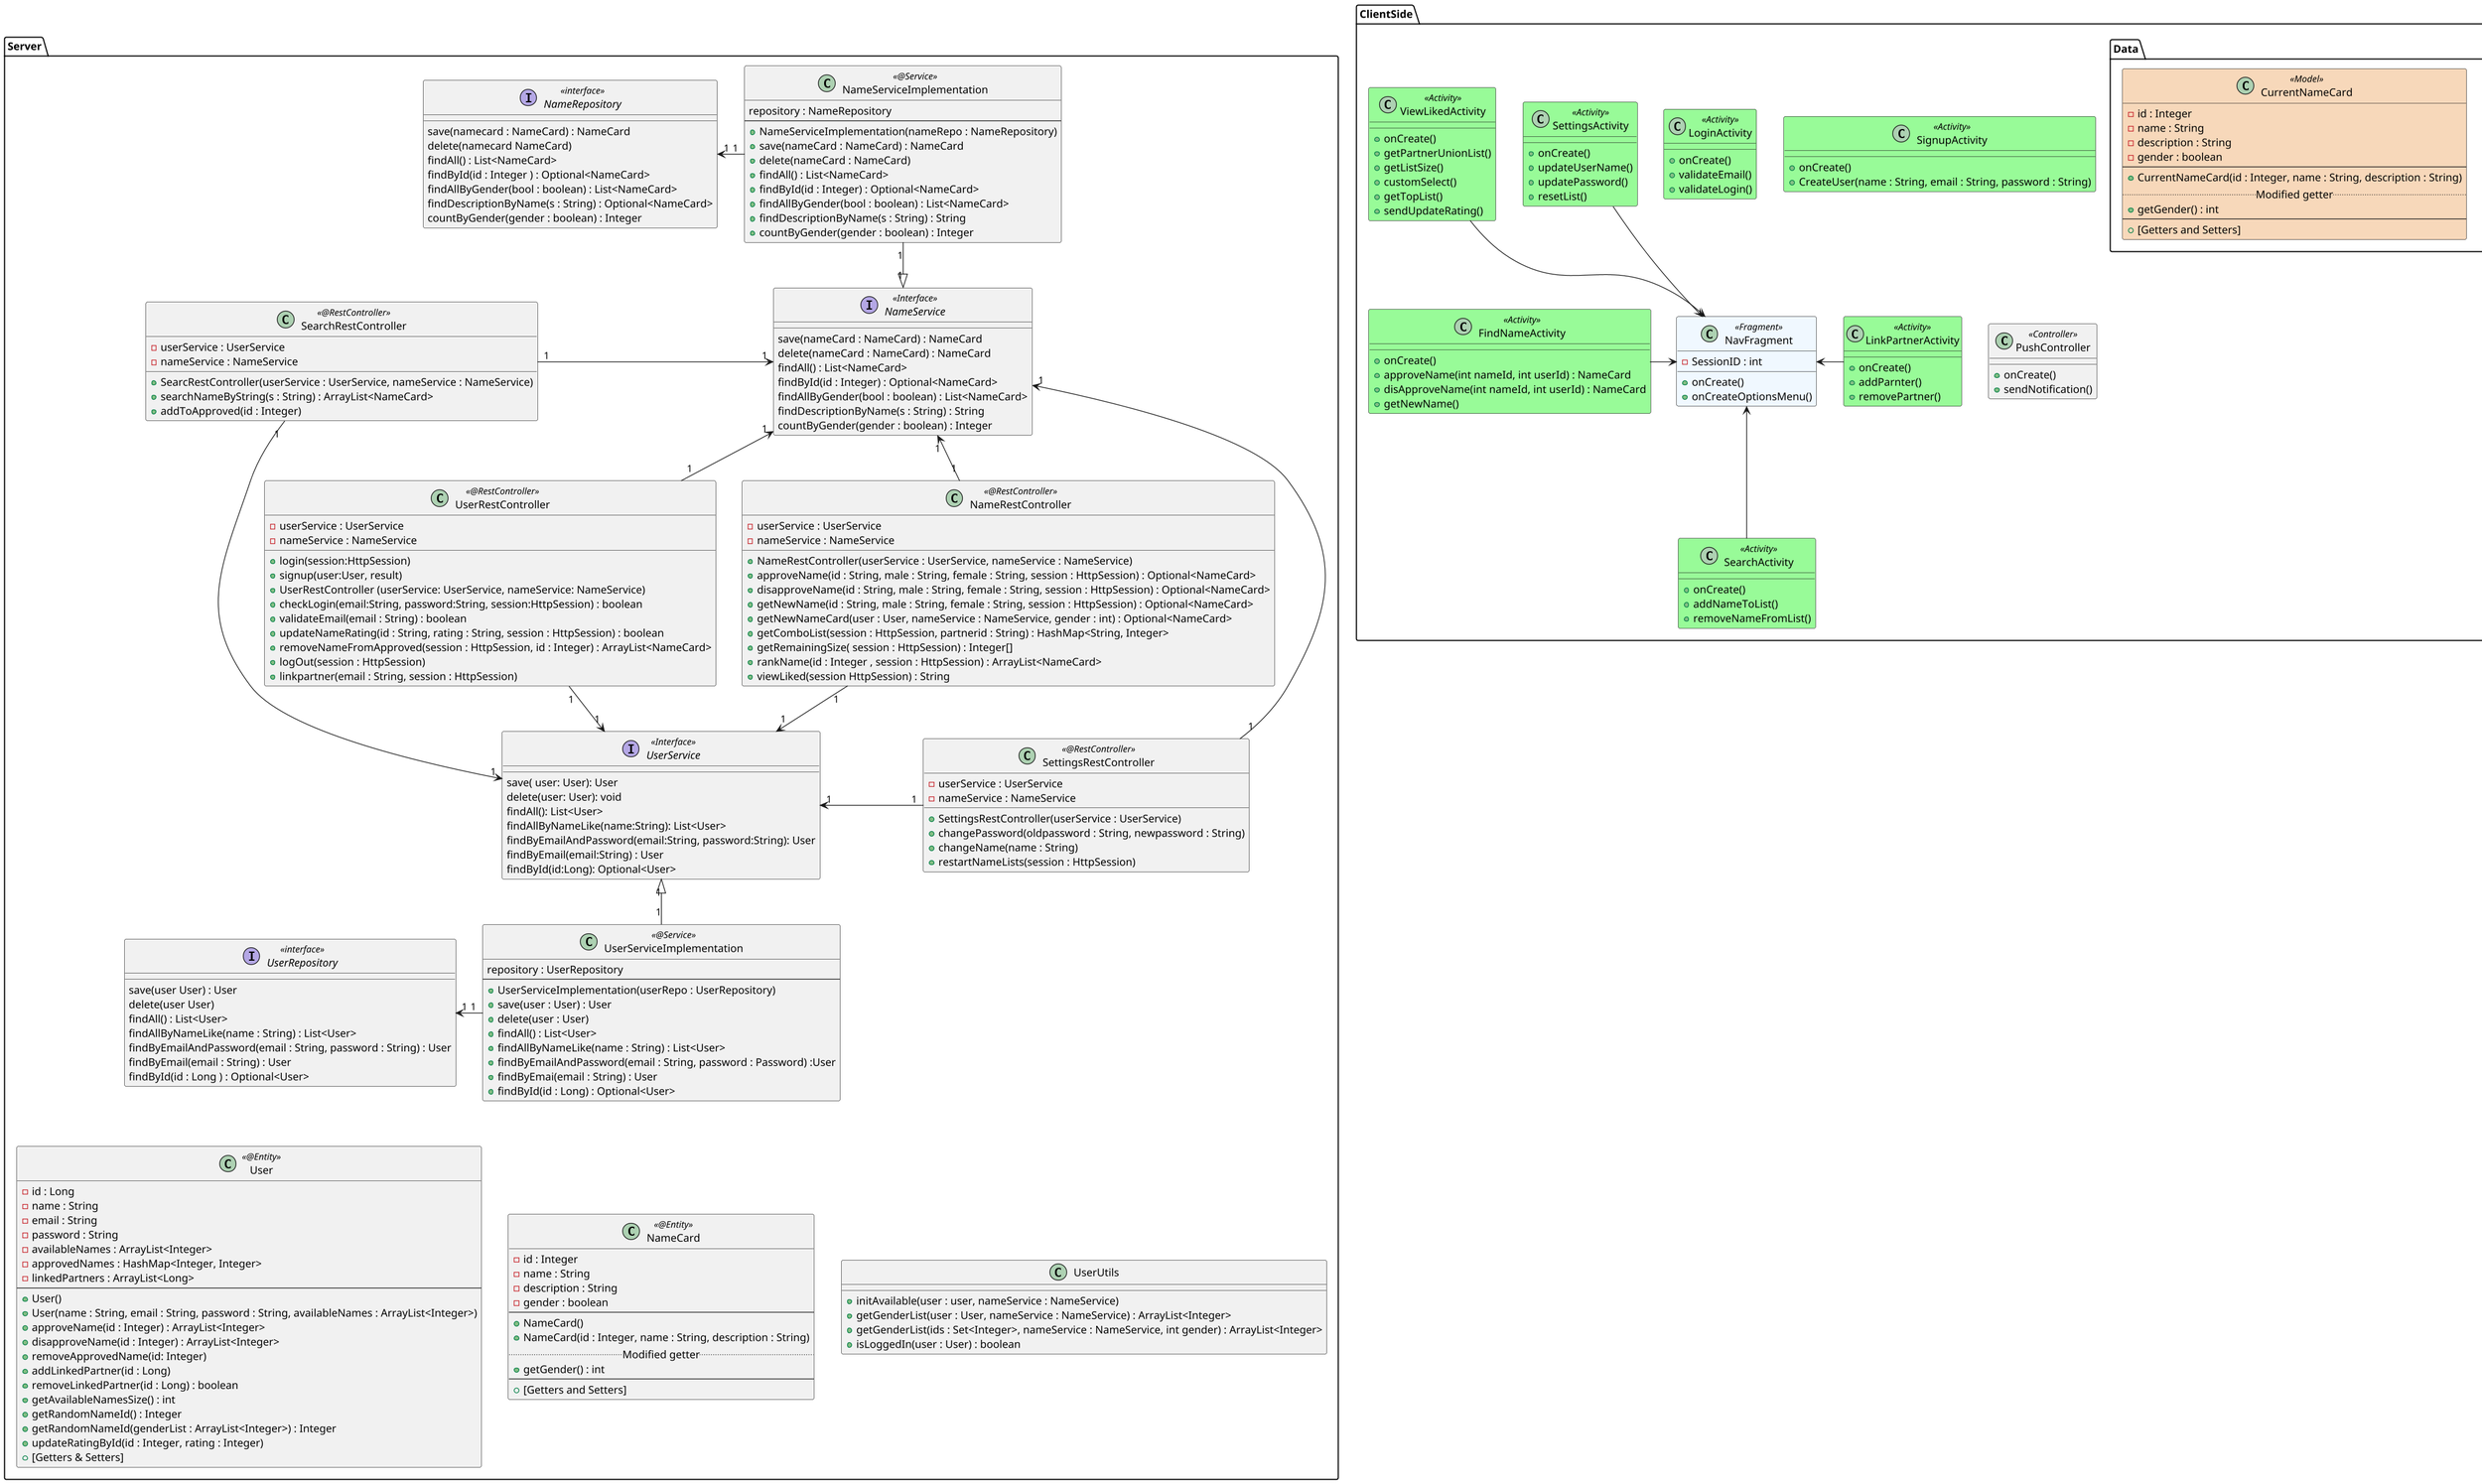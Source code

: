 @startuml Nafnaneistar
scale 1.25
package ClientSide {
    class NavFragment<<Fragment>> {
        -SessionID : int
        +onCreate()
        +onCreateOptionsMenu()


    }
    class LoginActivity<<Activity>>{
        +onCreate()
        +validateEmail()
        +validateLogin()

    }
    package Data {
        Class  CurrentUser <<Model>> {
        -id : Long
        -name : String
        -email : String
        -password : String
        -availableNames : ArrayList<Integer>
        -approvedNames : HashMap<Integer, Integer>
        -linkedPartners : ArrayList<Long>
        --
        +[Getters & Setters]
    }
        Class CurrentNameCard <<Model>> {
        -id : Integer
        -name : String
        -description : String
        -gender : boolean
        --
        +CurrentNameCard(id : Integer, name : String, description : String)
        .. Modified getter ..
        +getGender() : int
        --
        +[Getters and Setters]
    }
    }
    
    class SignupActivity<<Activity>>{
        +onCreate()
        +CreateUser(name : String, email : String, password : String)

    }
    class FindNameActivity<<Activity>>{
        +onCreate()
        +approveName(int nameId, int userId) : NameCard
        +disApproveName(int nameId, int userId) : NameCard
        +getNewName()

    }
    class SearchActivity<<Activity>>{
        +onCreate()
        +addNameToList()
        +removeNameFromList()
    }

    class PushController<<Controller>>{
        +onCreate()
        +sendNotification()
    }

    class LinkPartnerActivity<<Activity>>{
        +onCreate()
        +addParnter()
        +removePartner()

    }

    class SettingsActivity<<Activity>>{
        +onCreate()
        +updateUserName()
        +updatePassword()
        +resetList()

    }
    
    class ViewLikedActivity<<Activity>>{
        +onCreate()
        +getPartnerUnionList()
        +getListSize()
        +customSelect()
        +getTopList()
        +sendUpdateRating()

    }
    
}
skinparam class {
    backgroundColor<<Activity>> PaleGreen
}
skinparam class {
    backgroundColor<<Fragment>> AliceBlue
}
skinparam class {
    backgroundColor<<Model>> #F7D8BA
}

package Server {
    Class  User <<@Entity >> {
        -id : Long
        -name : String
        -email : String
        -password : String
        -availableNames : ArrayList<Integer>
        -approvedNames : HashMap<Integer, Integer>
        -linkedPartners : ArrayList<Long>
        --
        +User()
        +User(name : String, email : String, password : String, availableNames : ArrayList<Integer>)
        +approveName(id : Integer) : ArrayList<Integer>
        +disapproveName(id : Integer) : ArrayList<Integer>
        +removeApprovedName(id: Integer)
        +addLinkedPartner(id : Long)
        +removeLinkedPartner(id : Long) : boolean
        +getAvailableNamesSize() : int
        +getRandomNameId() : Integer
        +getRandomNameId(genderList : ArrayList<Integer>) : Integer
        +updateRatingById(id : Integer, rating : Integer)
        +[Getters & Setters]
    }
    Class NameCard <<@Entity>> {
        -id : Integer
        -name : String
        -description : String
        -gender : boolean
        --
        +NameCard()
        +NameCard(id : Integer, name : String, description : String)
        .. Modified getter ..
        +getGender() : int
        --
        +[Getters and Setters]
    }

    class NameRestController <<@RestController>> {
        -userService : UserService
        -nameService : NameService
        +NameRestController(userService : UserService, nameService : NameService)
        +approveName(id : String, male : String, female : String, session : HttpSession) : Optional<NameCard>
        +disapproveName(id : String, male : String, female : String, session : HttpSession) : Optional<NameCard>
        +getNewName(id : String, male : String, female : String, session : HttpSession) : Optional<NameCard>
        +getNewNameCard(user : User, nameService : NameService, gender : int) : Optional<NameCard>
        +getComboList(session : HttpSession, partnerid : String) : HashMap<String, Integer>
        +getRemainingSize( session : HttpSession) : Integer[]
        +rankName(id : Integer , session : HttpSession) : ArrayList<NameCard>
        +viewLiked(session HttpSession) : String

    }


    class UserRestController <<@RestController>> {
        -userService : UserService
        -nameService : NameService
        +login(session:HttpSession)
        +signup(user:User, result)
        +UserRestController (userService: UserService, nameService: NameService)
        +checkLogin(email:String, password:String, session:HttpSession) : boolean
        +validateEmail(email : String) : boolean
        +updateNameRating(id : String, rating : String, session : HttpSession) : boolean 
        +removeNameFromApproved(session : HttpSession, id : Integer) : ArrayList<NameCard>
        +logOut(session : HttpSession)
        +linkpartner(email : String, session : HttpSession)
    }

    Interface UserService <<Interface>> {
        save( user: User): User
        delete(user: User): void
        findAll(): List<User>
        findAllByNameLike(name:String): List<User>
        findByEmailAndPassword(email:String, password:String): User
        findByEmail(email:String) : User
        findById(id:Long): Optional<User>
    }
    class UserServiceImplementation <<@Service>> {
        repository : UserRepository
        --
        +UserServiceImplementation(userRepo : UserRepository)
        +save(user : User) : User
        +delete(user : User)
        +findAll() : List<User>
        +findAllByNameLike(name : String) : List<User>
        +findByEmailAndPassword(email : String, password : Password) :User
        +findByEmai(email : String) : User
        +findById(id : Long) : Optional<User>
    }


    Interface NameRepository<<interface>> {
        save(namecard : NameCard) : NameCard
        delete(namecard NameCard)
        findAll() : List<NameCard>
        findById(id : Integer ) : Optional<NameCard>
        findAllByGender(bool : boolean) : List<NameCard>
        findDescriptionByName(s : String) : Optional<NameCard>
        countByGender(gender : boolean) : Integer

    }

    Interface UserRepository<<interface>> {
        save(user User) : User
        delete(user User)
        findAll() : List<User>
        findAllByNameLike(name : String) : List<User>
        findByEmailAndPassword(email : String, password : String) : User
        findByEmail(email : String) : User
        findById(id : Long ) : Optional<User>
    }

    Interface NameService <<Interface>> {
        save(nameCard : NameCard) : NameCard
        delete(nameCard : NameCard) : NameCard
        findAll() : List<NameCard>
        findById(id : Integer) : Optional<NameCard>
        findAllByGender(bool : boolean) : List<NameCard>
        findDescriptionByName(s : String) : String
        countByGender(gender : boolean) : Integer
    }

    class NameServiceImplementation <<@Service>> {
        repository : NameRepository
        --
        +NameServiceImplementation(nameRepo : NameRepository)
        +save(nameCard : NameCard) : NameCard
        +delete(nameCard : NameCard)
        +findAll() : List<NameCard>
        +findById(id : Integer) : Optional<NameCard>
        +findAllByGender(bool : boolean) : List<NameCard>
        +findDescriptionByName(s : String) : String
        +countByGender(gender : boolean) : Integer
    }

    class UserUtils {
        +initAvailable(user : user, nameService : NameService)
        +getGenderList(user : User, nameService : NameService) : ArrayList<Integer>
        +getGenderList(ids : Set<Integer>, nameService : NameService, int gender) : ArrayList<Integer>
        +isLoggedIn(user : User) : boolean
    }

    class SearchRestController<<@RestController>> {
        -userService : UserService
        -nameService : NameService
        +SearcRestController(userService : UserService, nameService : NameService)
        +searchNameByString(s : String) : ArrayList<NameCard>
        +addToApproved(id : Integer)
    }

    class SettingsRestController<<@RestController>> {
        -userService : UserService
        -nameService : NameService
        +SettingsRestController(userService : UserService)
        +changePassword(oldpassword : String, newpassword : String)
        +changeName(name : String)
        +restartNameLists(session : HttpSession)

    }
}



NameServiceImplementation "1" --|> "1" NameService
UserServiceImplementation "1" -up-|> "1" UserService

NameRepository "1" <- "1" NameServiceImplementation
UserServiceImplementation "1" -l-> "1" UserRepository

SettingsRestController "1" -r-> "1" UserService

UserRestController "1" --> "1" UserService
NameService "1" <-- "1" UserRestController
NameService "1" <-- "1" SettingsRestController

NameService "1" <-- "1" NameRestController
NameRestController "1" --> "1" UserService

SearchRestController "1" -> "1" UserService 
SearchRestController "1" -> "1"  NameService

UserServiceImplementation -[hidden]-> NameCard
NameCard -[hidden]> UserUtils
User -[hidden]> NameCard


LinkPartnerActivity -left-> NavFragment
SettingsActivity -down-> NavFragment
FindNameActivity -right-> NavFragment
SearchActivity -up-> NavFragment
ViewLikedActivity --> NavFragment

@enduml